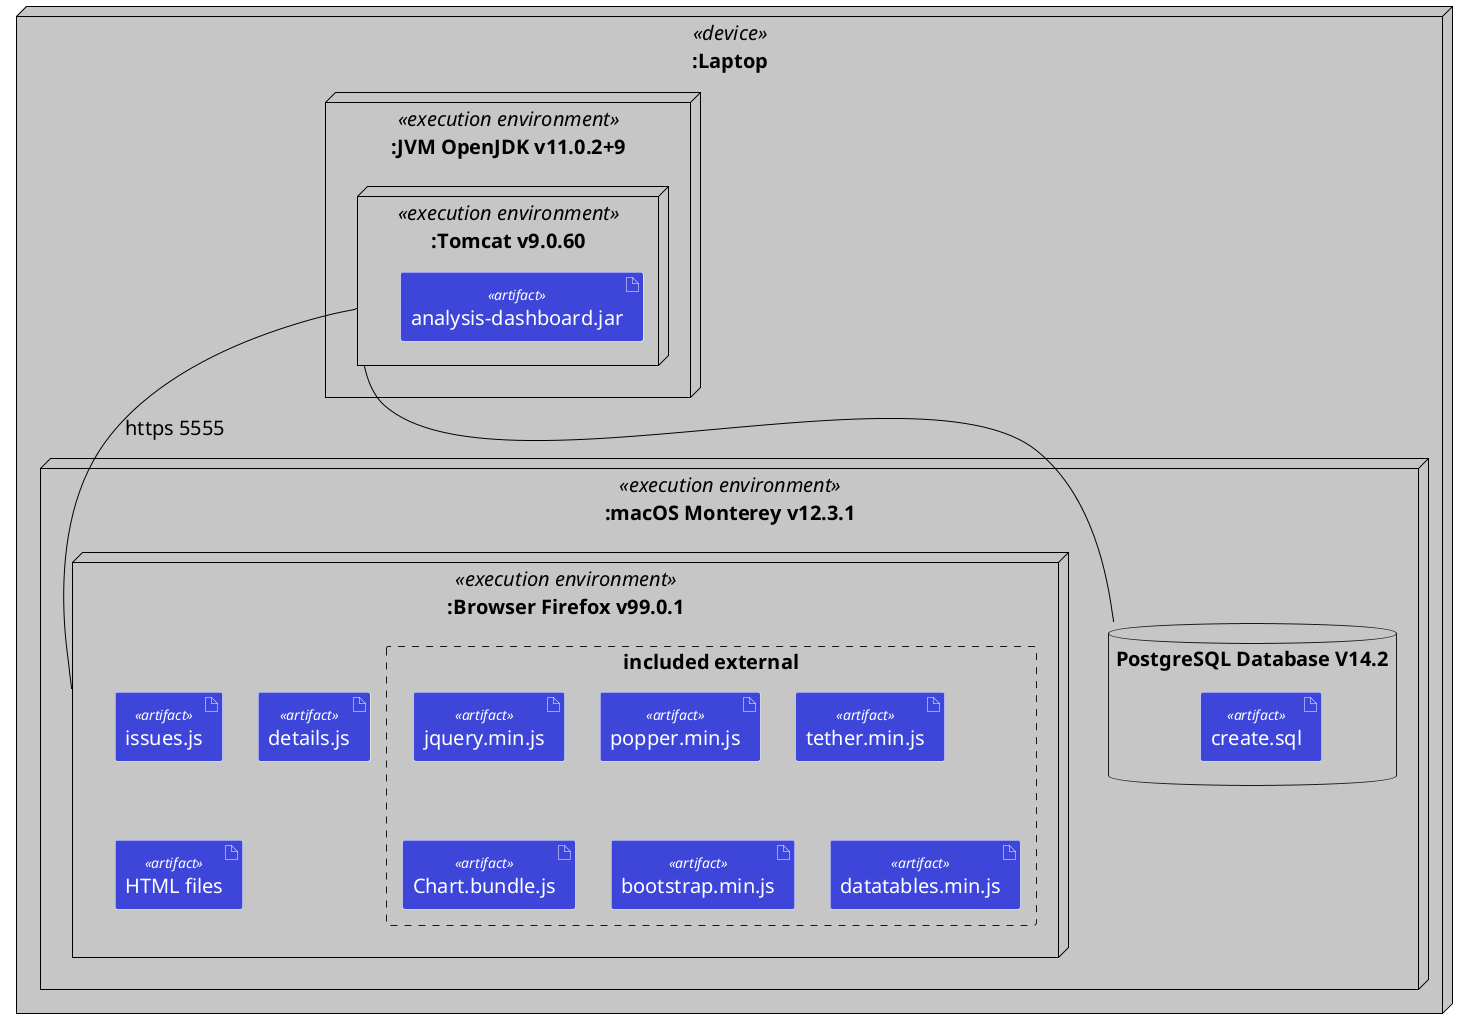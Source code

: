 @startuml

skinparam componentStyle uml2
skinparam FontName Arial Black
skinparam classFontName Arial
skinparam classAttributeIconSize 0
skinparam defaultFontSize 20
skinparam classFontSize 24
skinparam componentStyle uml2
skinparam ArrowColor black

skinparam node {
  BackgroundColor #C6C6C6
  BorderColor #a0a0a0
  BackgroundColor<<Main>> gold
  BorderColor black
}

skinparam artifact {
  BackgroundColor #3E46D9
  StereotypeFontColor #white
  FontColor #white
  BorderColor #a0a0a0
  BackgroundColor<<Main>> gold
  BorderColor #white
  ArrowColor black
  FontName  Arial Unicode MS
  FontSize 20
  StereotypeFontSize 14
}

skinparam artifact {
  BackgroundColor #3E46D9
  StereotypeFontColor #white
  FontColor #white
  BorderColor #a0a0a0
  BackgroundColor<<Main>> gold
  BorderColor #white
  ArrowColor black
  FontName  Arial Unicode MS
  FontSize 20
  StereotypeFontSize 14
}



node ":Laptop" <<device>> as laptop {


    node ":JVM OpenJDK v11.0.2+9" <<execution environment>> as javavm {
    node ":Tomcat v9.0.60" <<execution environment>> as tomcat  {
         artifact "analysis-dashboard.jar" <<artifact>>


        }
    }

    node ":macOS Monterey v12.3.1" <<execution environment>> {
    node ":Browser Firefox v99.0.1" <<execution environment>> as browser {
            artifact "issues.js" <<artifact>>
            artifact "details.js" <<artifact>>
            artifact "HTML files" <<artifact>>

            rectangle "included external" #line.dashed {

                artifact "jquery.min.js" <<artifact>>
                artifact "popper.min.js" <<artifact>>
                artifact "tether.min.js" <<artifact>>
                artifact "Chart.bundle.js" <<artifact>>
                artifact "bootstrap.min.js" <<artifact>>
                artifact "datatables.min.js" <<artifact>>
           }
        }
        database "PostgreSQL Database V14.2"  as db {
                artifact "create.sql" <<artifact>>

            }

    }


}

tomcat -- browser : https 5555
tomcat -- db


@enduml
